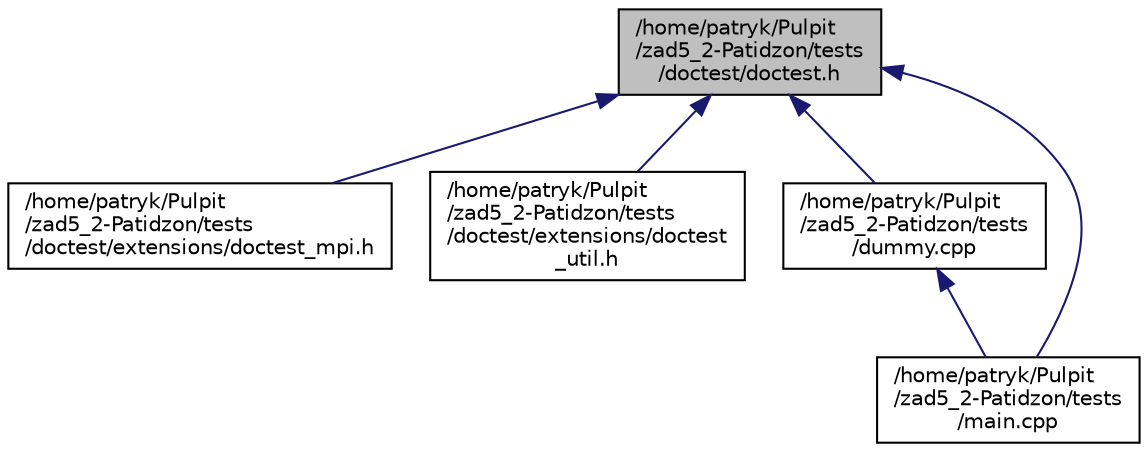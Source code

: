 digraph "/home/patryk/Pulpit/zad5_2-Patidzon/tests/doctest/doctest.h"
{
 // LATEX_PDF_SIZE
  edge [fontname="Helvetica",fontsize="10",labelfontname="Helvetica",labelfontsize="10"];
  node [fontname="Helvetica",fontsize="10",shape=record];
  Node1 [label="/home/patryk/Pulpit\l/zad5_2-Patidzon/tests\l/doctest/doctest.h",height=0.2,width=0.4,color="black", fillcolor="grey75", style="filled", fontcolor="black",tooltip=" "];
  Node1 -> Node2 [dir="back",color="midnightblue",fontsize="10",style="solid"];
  Node2 [label="/home/patryk/Pulpit\l/zad5_2-Patidzon/tests\l/doctest/extensions/doctest_mpi.h",height=0.2,width=0.4,color="black", fillcolor="white", style="filled",URL="$doctest__mpi_8h.html",tooltip=" "];
  Node1 -> Node3 [dir="back",color="midnightblue",fontsize="10",style="solid"];
  Node3 [label="/home/patryk/Pulpit\l/zad5_2-Patidzon/tests\l/doctest/extensions/doctest\l_util.h",height=0.2,width=0.4,color="black", fillcolor="white", style="filled",URL="$doctest__util_8h.html",tooltip=" "];
  Node1 -> Node4 [dir="back",color="midnightblue",fontsize="10",style="solid"];
  Node4 [label="/home/patryk/Pulpit\l/zad5_2-Patidzon/tests\l/dummy.cpp",height=0.2,width=0.4,color="black", fillcolor="white", style="filled",URL="$dummy_8cpp.html",tooltip=" "];
  Node4 -> Node5 [dir="back",color="midnightblue",fontsize="10",style="solid"];
  Node5 [label="/home/patryk/Pulpit\l/zad5_2-Patidzon/tests\l/main.cpp",height=0.2,width=0.4,color="black", fillcolor="white", style="filled",URL="$tests_2main_8cpp.html",tooltip=" "];
  Node1 -> Node5 [dir="back",color="midnightblue",fontsize="10",style="solid"];
}
